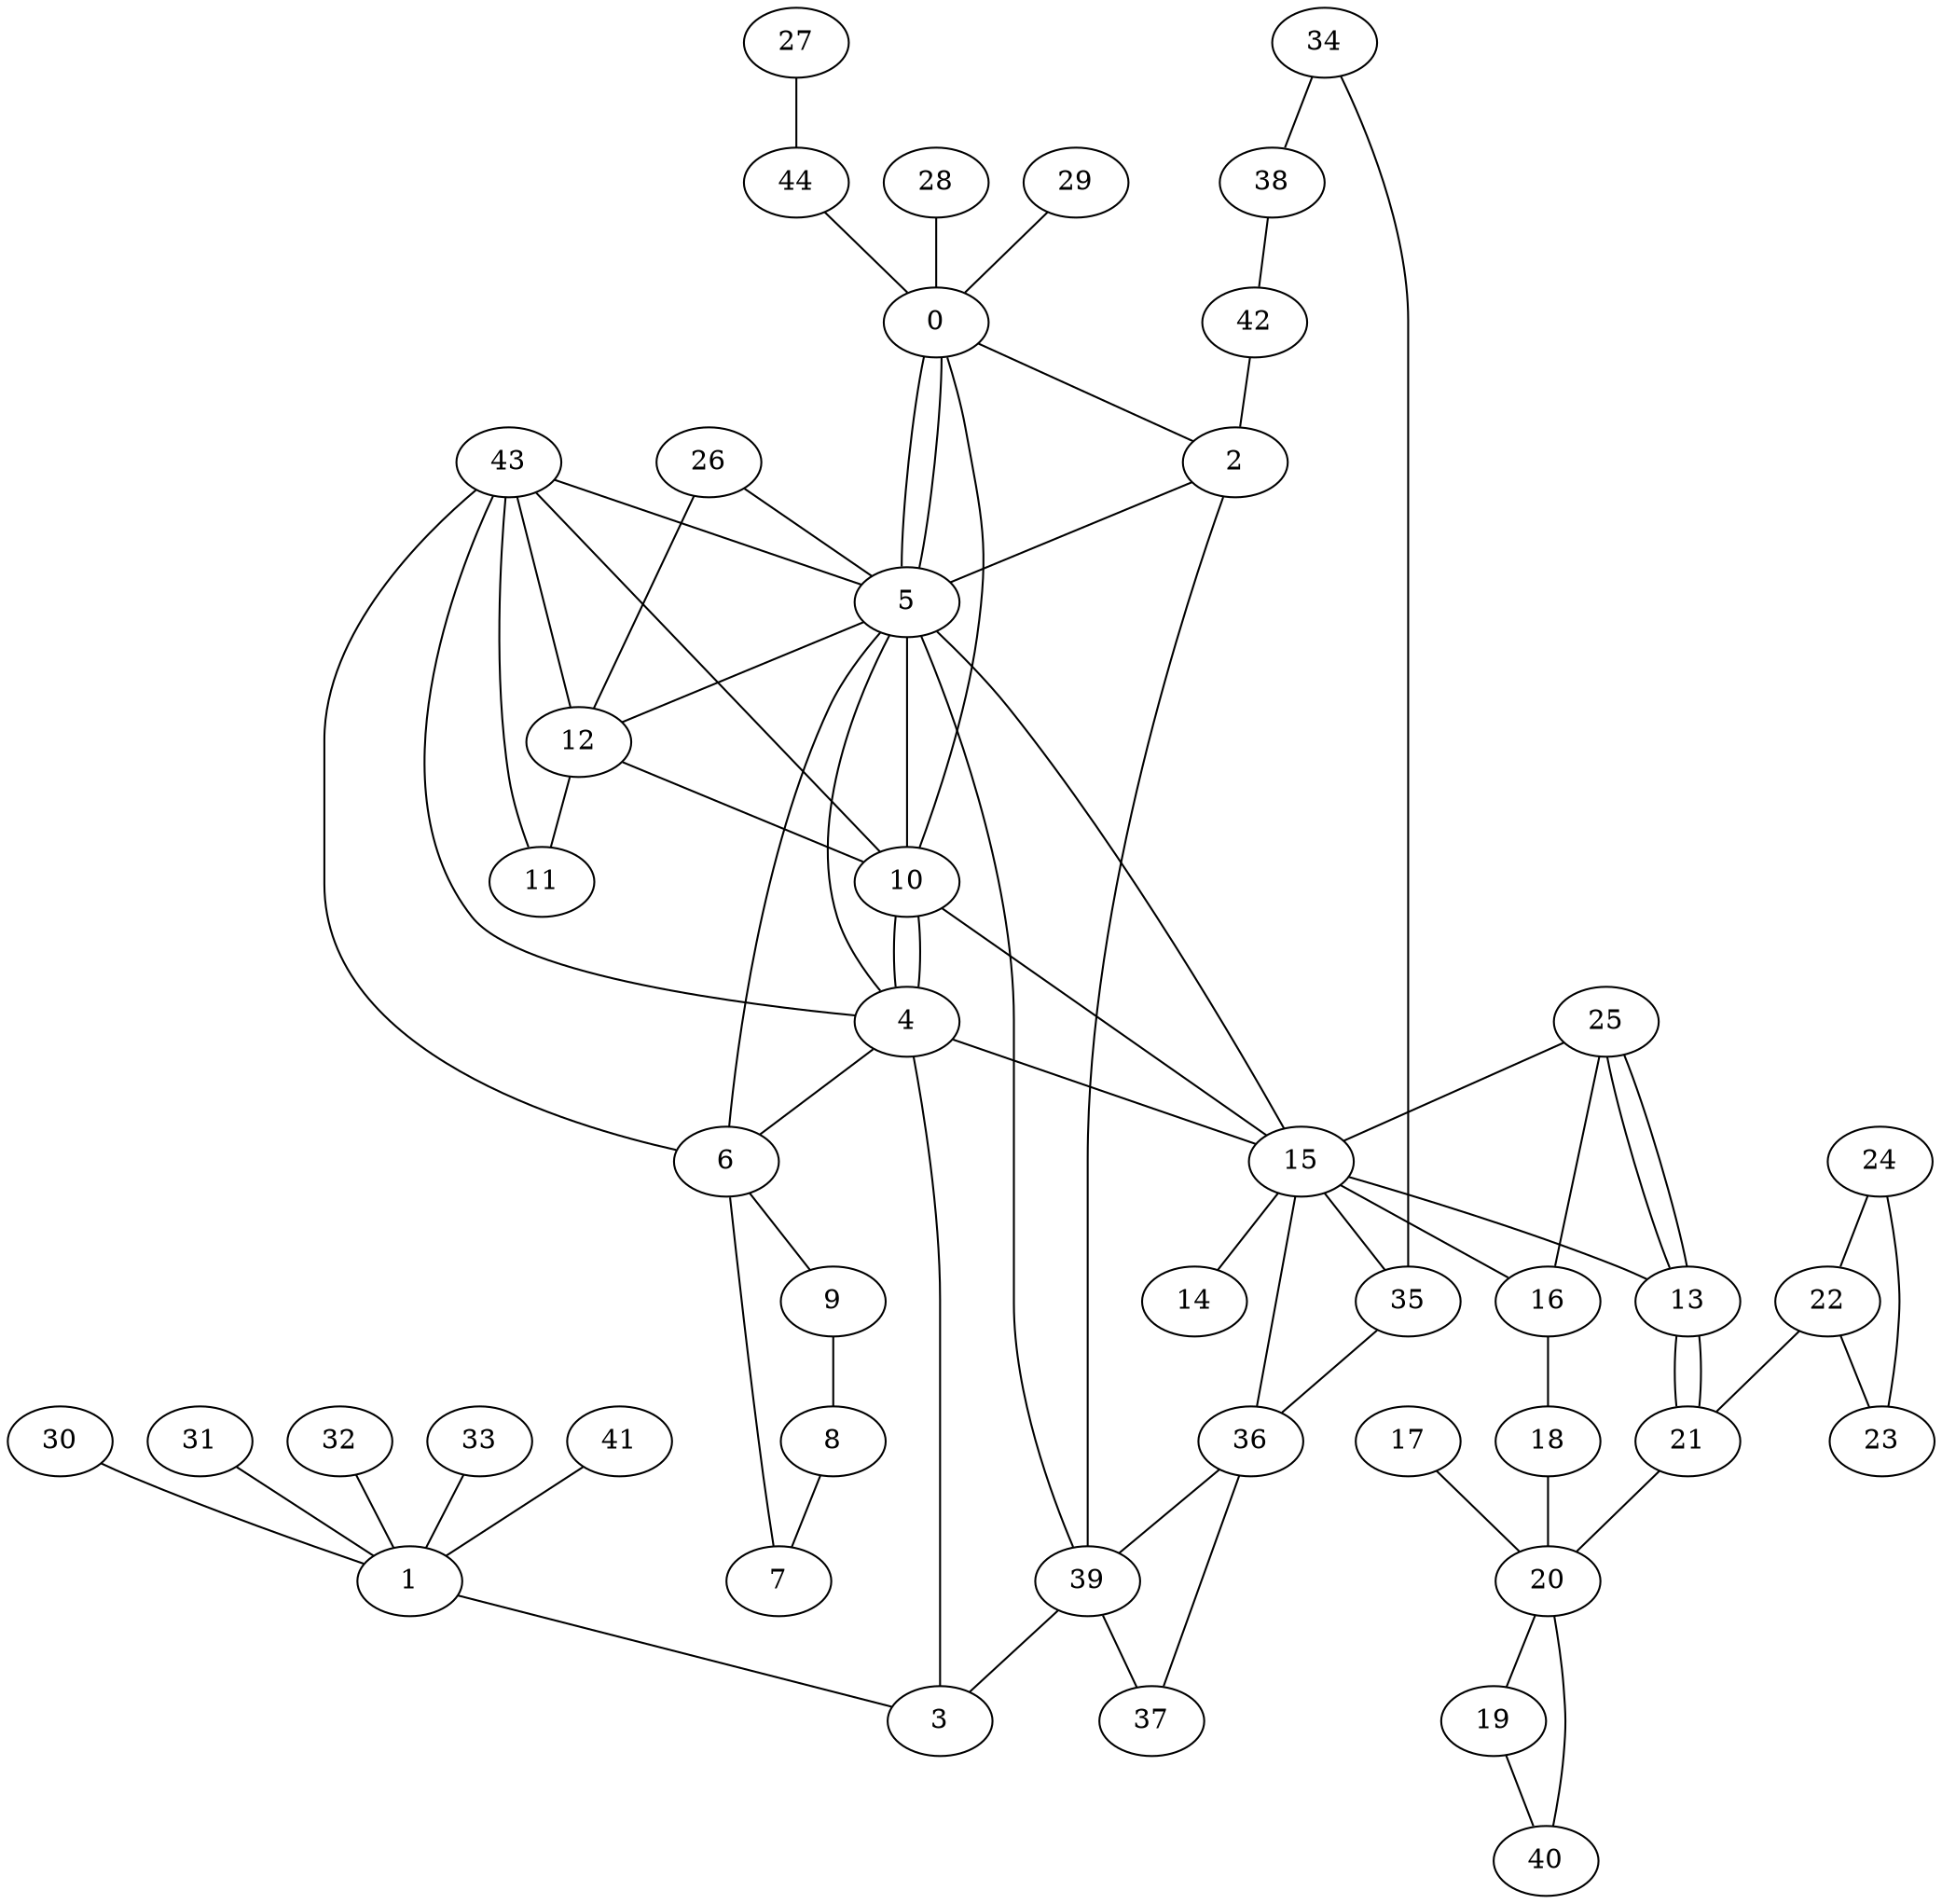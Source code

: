 graph G {
0;
1;
2;
3;
4;
5;
6;
7;
8;
9;
10;
11;
12;
13;
14;
15;
16;
17;
18;
19;
20;
21;
22;
23;
24;
25;
26;
27;
28;
29;
30;
31;
32;
33;
34;
35;
36;
37;
38;
39;
40;
41;
42;
43;
44;
0--2 ;
1--3 ;
2--5 ;
3--4 ;
5--6 ;
4--6 ;
6--9 ;
9--8 ;
8--7 ;
7--6 ;
4--5 ;
5--12 ;
12--11 ;
12--10 ;
5--10 ;
10--15 ;
15--16 ;
15--14 ;
15--35 ;
15--13 ;
16--18 ;
18--20 ;
17--20 ;
20--19 ;
13--21 ;
22--23 ;
24--22 ;
27--44 ;
28--0 ;
29--0 ;
31--1 ;
32--1 ;
33--1 ;
30--1 ;
22--21 ;
25--15 ;
24--23 ;
10--4 ;
25--13 ;
25--13 ;
21--13 ;
0--10 ;
34--35 ;
35--36 ;
36--37 ;
34--38 ;
38--42 ;
2--39 ;
39--3 ;
39--5 ;
39--37 ;
19--40 ;
40--20 ;
41--1 ;
42--2 ;
36--39 ;
15--36 ;
4--10 ;
25--16 ;
4--15 ;
5--15 ;
0--5 ;
26--12 ;
26--5 ;
0--5 ;
43--12 ;
43--11 ;
43--10 ;
43--5 ;
43--6 ;
43--4 ;
44--0 ;
21--20 ;
}
